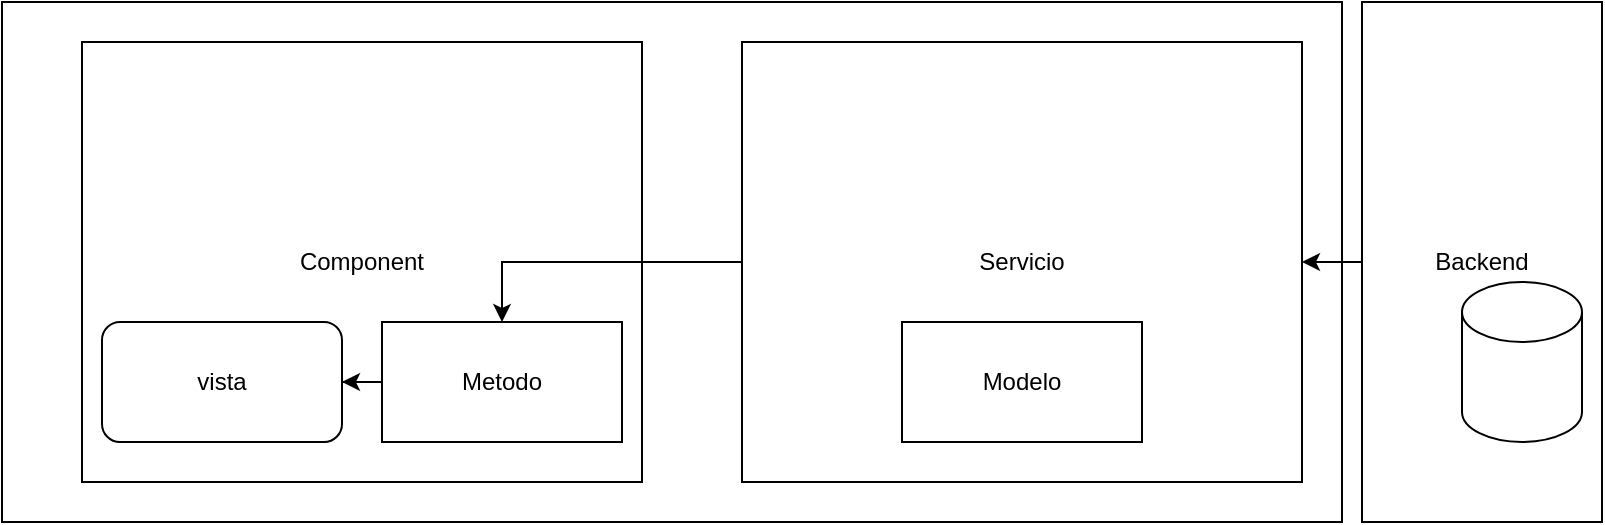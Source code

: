 <mxfile version="21.3.4" type="github">
  <diagram name="Page-1" id="2YBvvXClWsGukQMizWep">
    <mxGraphModel dx="1216" dy="614" grid="1" gridSize="10" guides="1" tooltips="1" connect="1" arrows="1" fold="1" page="1" pageScale="1" pageWidth="850" pageHeight="1100" math="0" shadow="0">
      <root>
        <mxCell id="0" />
        <mxCell id="1" parent="0" />
        <mxCell id="rC8Kol3o8-uaxdjfBFgR-9" value="" style="rounded=0;whiteSpace=wrap;html=1;" vertex="1" parent="1">
          <mxGeometry x="40" y="100" width="670" height="260" as="geometry" />
        </mxCell>
        <mxCell id="rC8Kol3o8-uaxdjfBFgR-1" value="Component&lt;br&gt;" style="rounded=0;whiteSpace=wrap;html=1;" vertex="1" parent="1">
          <mxGeometry x="80" y="120" width="280" height="220" as="geometry" />
        </mxCell>
        <mxCell id="rC8Kol3o8-uaxdjfBFgR-2" value="vista" style="rounded=1;whiteSpace=wrap;html=1;" vertex="1" parent="1">
          <mxGeometry x="90" y="260" width="120" height="60" as="geometry" />
        </mxCell>
        <mxCell id="rC8Kol3o8-uaxdjfBFgR-13" style="edgeStyle=orthogonalEdgeStyle;rounded=0;orthogonalLoop=1;jettySize=auto;html=1;exitX=0;exitY=0.5;exitDx=0;exitDy=0;" edge="1" parent="1" source="rC8Kol3o8-uaxdjfBFgR-3" target="rC8Kol3o8-uaxdjfBFgR-2">
          <mxGeometry relative="1" as="geometry" />
        </mxCell>
        <mxCell id="rC8Kol3o8-uaxdjfBFgR-3" value="Metodo" style="rounded=0;whiteSpace=wrap;html=1;" vertex="1" parent="1">
          <mxGeometry x="230" y="260" width="120" height="60" as="geometry" />
        </mxCell>
        <mxCell id="rC8Kol3o8-uaxdjfBFgR-12" style="edgeStyle=orthogonalEdgeStyle;rounded=0;orthogonalLoop=1;jettySize=auto;html=1;exitX=0;exitY=0.5;exitDx=0;exitDy=0;" edge="1" parent="1" source="rC8Kol3o8-uaxdjfBFgR-4" target="rC8Kol3o8-uaxdjfBFgR-3">
          <mxGeometry relative="1" as="geometry">
            <Array as="points">
              <mxPoint x="290" y="230" />
            </Array>
          </mxGeometry>
        </mxCell>
        <mxCell id="rC8Kol3o8-uaxdjfBFgR-4" value="Servicio" style="rounded=0;whiteSpace=wrap;html=1;" vertex="1" parent="1">
          <mxGeometry x="410" y="120" width="280" height="220" as="geometry" />
        </mxCell>
        <mxCell id="rC8Kol3o8-uaxdjfBFgR-5" value="Modelo" style="rounded=0;whiteSpace=wrap;html=1;" vertex="1" parent="1">
          <mxGeometry x="490" y="260" width="120" height="60" as="geometry" />
        </mxCell>
        <mxCell id="rC8Kol3o8-uaxdjfBFgR-11" style="edgeStyle=orthogonalEdgeStyle;rounded=0;orthogonalLoop=1;jettySize=auto;html=1;exitX=0;exitY=0.5;exitDx=0;exitDy=0;" edge="1" parent="1" source="rC8Kol3o8-uaxdjfBFgR-8" target="rC8Kol3o8-uaxdjfBFgR-4">
          <mxGeometry relative="1" as="geometry" />
        </mxCell>
        <mxCell id="rC8Kol3o8-uaxdjfBFgR-8" value="Backend" style="rounded=0;whiteSpace=wrap;html=1;" vertex="1" parent="1">
          <mxGeometry x="720" y="100" width="120" height="260" as="geometry" />
        </mxCell>
        <mxCell id="rC8Kol3o8-uaxdjfBFgR-6" value="" style="shape=cylinder3;whiteSpace=wrap;html=1;boundedLbl=1;backgroundOutline=1;size=15;" vertex="1" parent="1">
          <mxGeometry x="770" y="240" width="60" height="80" as="geometry" />
        </mxCell>
      </root>
    </mxGraphModel>
  </diagram>
</mxfile>
